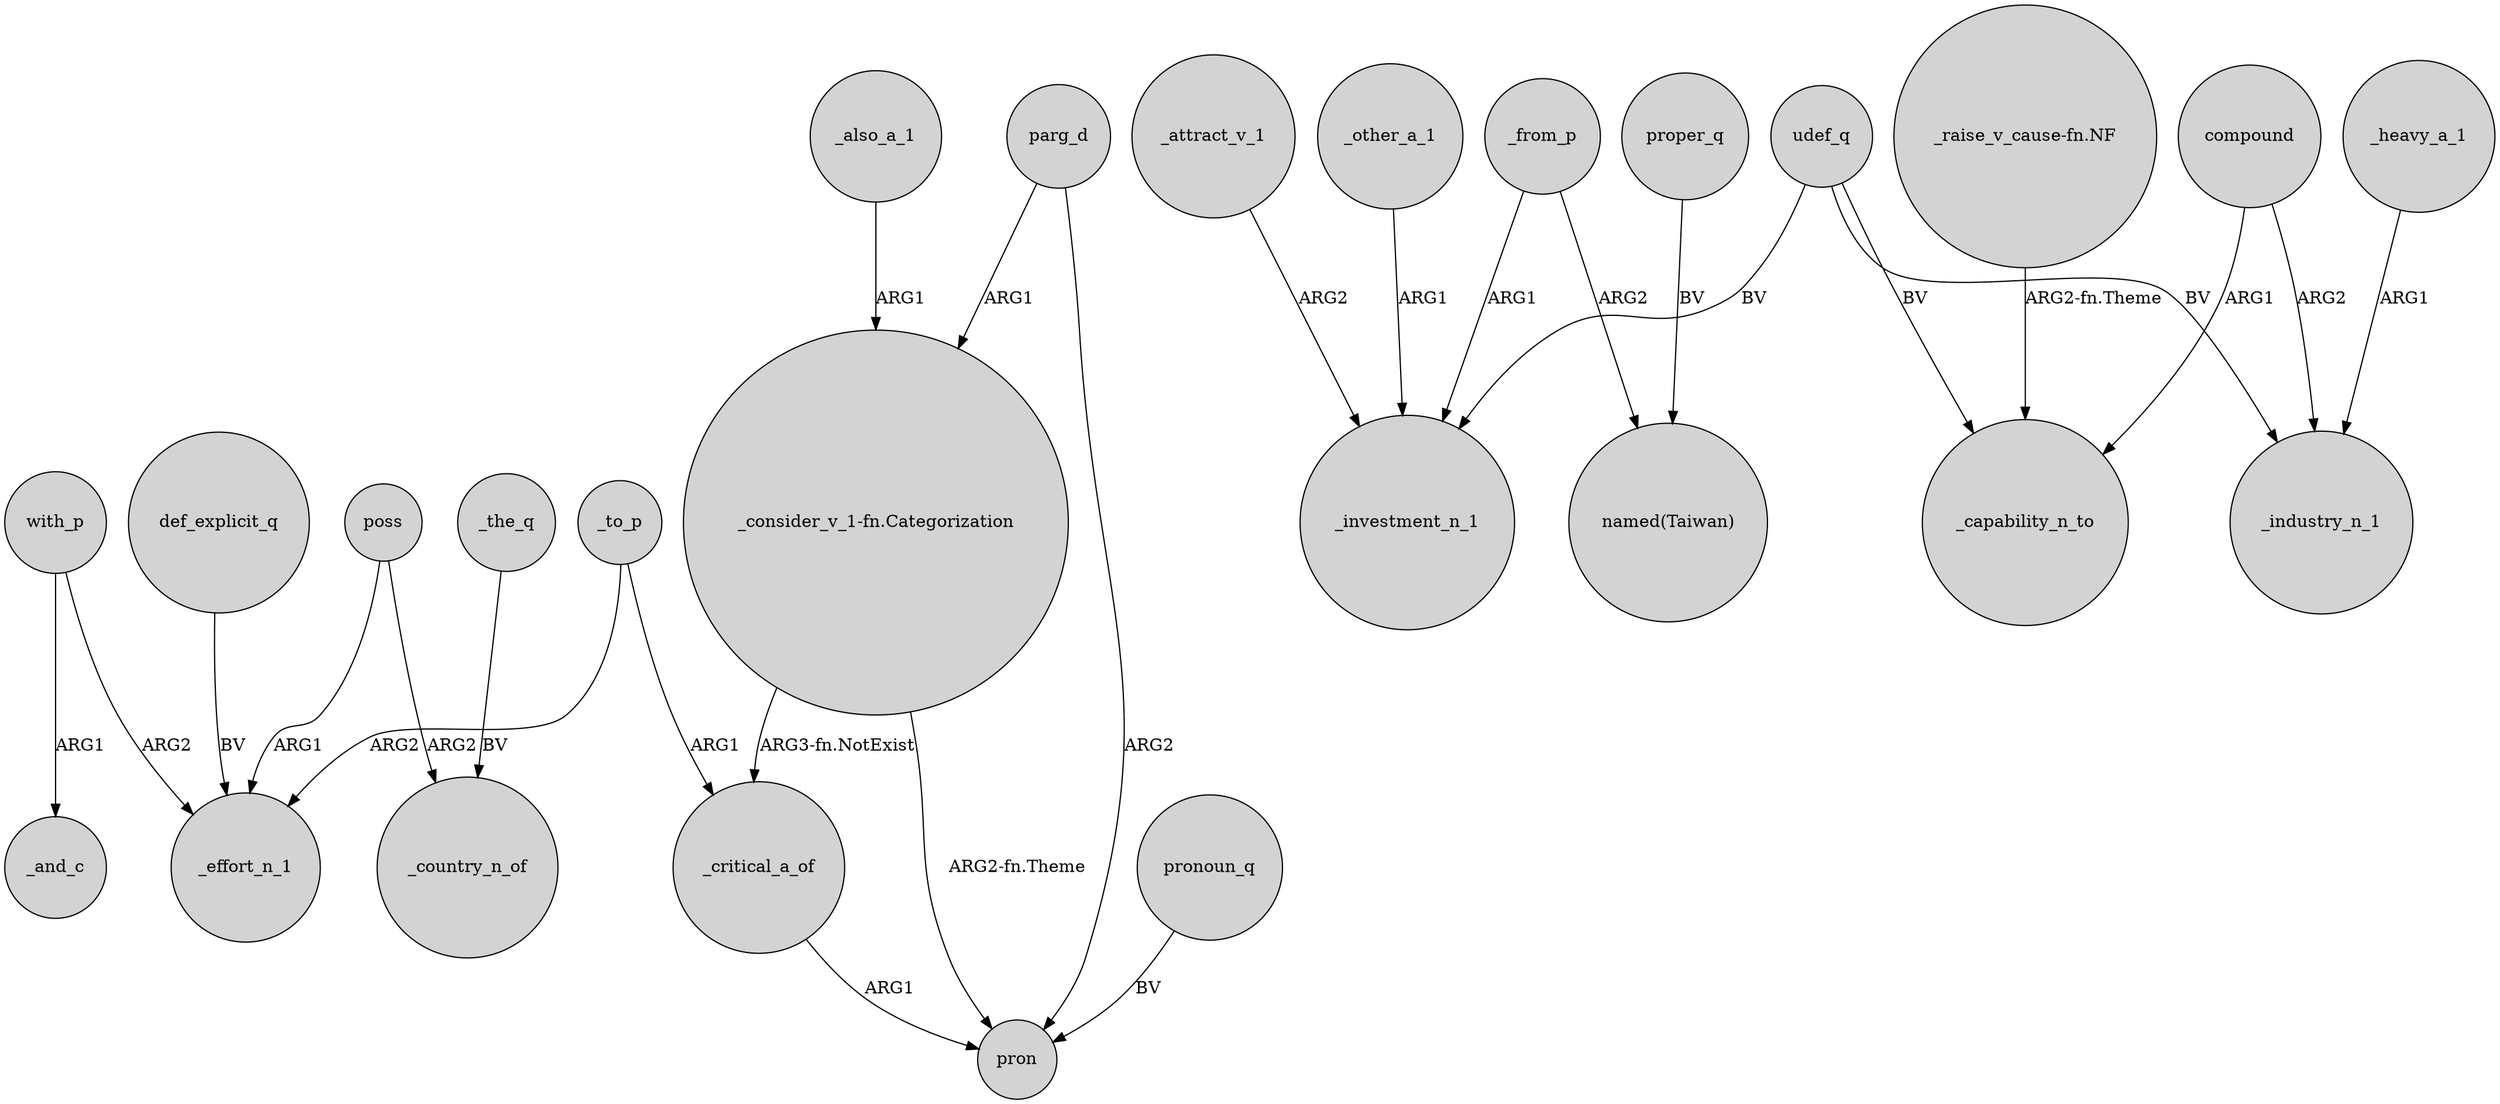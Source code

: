 digraph {
	node [shape=circle style=filled]
	_to_p -> _effort_n_1 [label=ARG2]
	_other_a_1 -> _investment_n_1 [label=ARG1]
	poss -> _country_n_of [label=ARG2]
	with_p -> _effort_n_1 [label=ARG2]
	_critical_a_of -> pron [label=ARG1]
	_to_p -> _critical_a_of [label=ARG1]
	parg_d -> "_consider_v_1-fn.Categorization" [label=ARG1]
	_from_p -> "named(Taiwan)" [label=ARG2]
	_attract_v_1 -> _investment_n_1 [label=ARG2]
	udef_q -> _capability_n_to [label=BV]
	parg_d -> pron [label=ARG2]
	"_raise_v_cause-fn.NF" -> _capability_n_to [label="ARG2-fn.Theme"]
	pronoun_q -> pron [label=BV]
	_the_q -> _country_n_of [label=BV]
	_heavy_a_1 -> _industry_n_1 [label=ARG1]
	compound -> _capability_n_to [label=ARG1]
	compound -> _industry_n_1 [label=ARG2]
	_also_a_1 -> "_consider_v_1-fn.Categorization" [label=ARG1]
	"_consider_v_1-fn.Categorization" -> pron [label="ARG2-fn.Theme"]
	_from_p -> _investment_n_1 [label=ARG1]
	def_explicit_q -> _effort_n_1 [label=BV]
	poss -> _effort_n_1 [label=ARG1]
	udef_q -> _investment_n_1 [label=BV]
	proper_q -> "named(Taiwan)" [label=BV]
	"_consider_v_1-fn.Categorization" -> _critical_a_of [label="ARG3-fn.NotExist"]
	udef_q -> _industry_n_1 [label=BV]
	with_p -> _and_c [label=ARG1]
}
